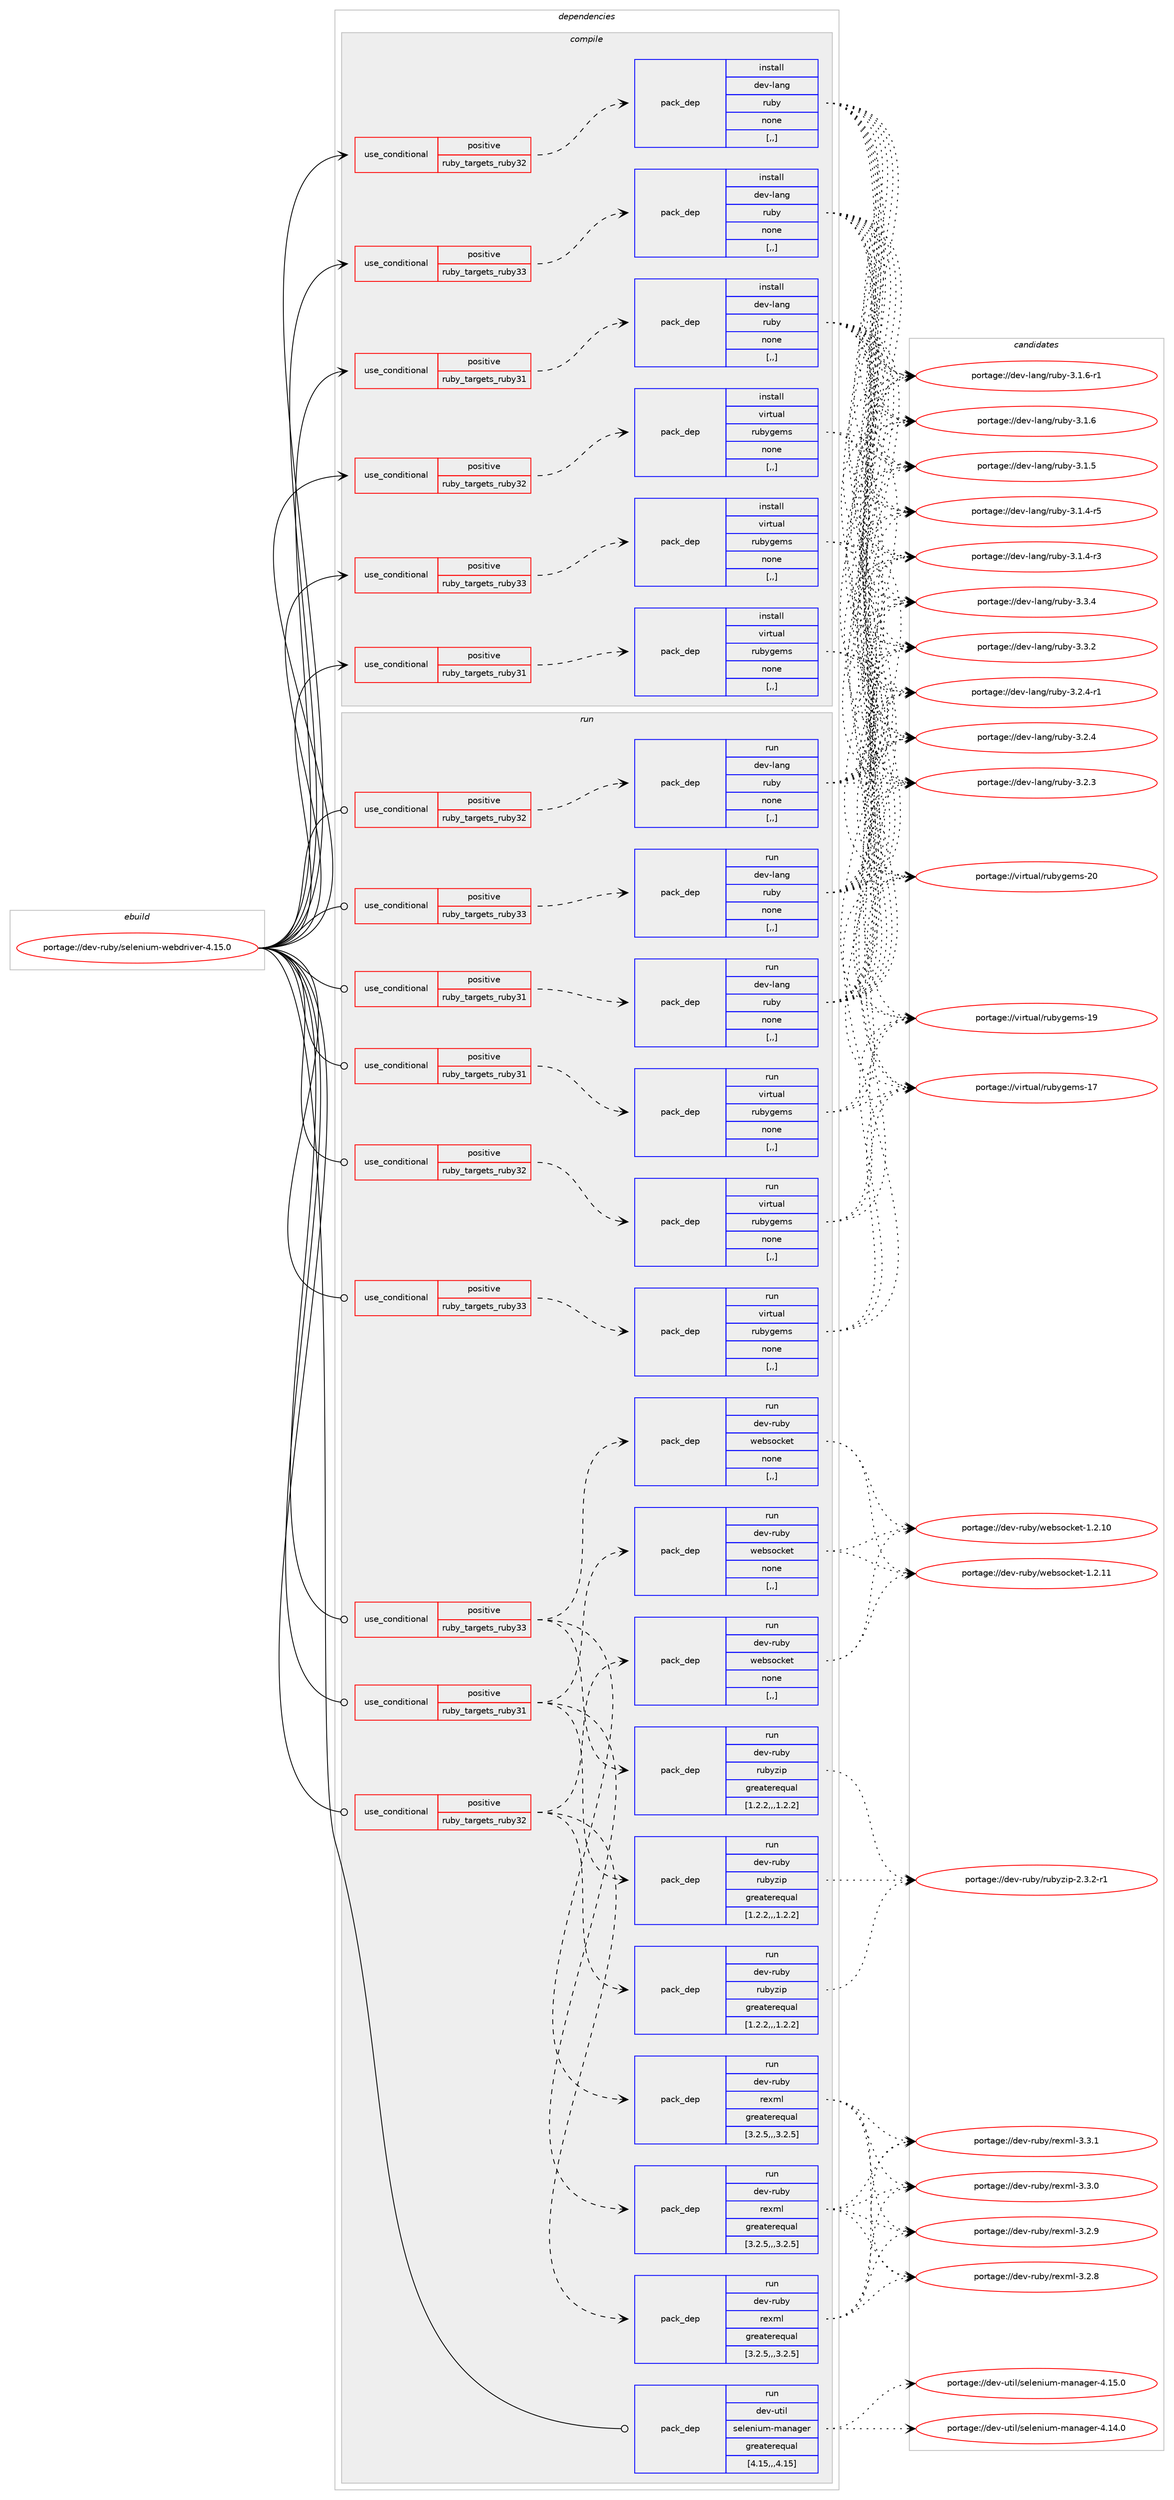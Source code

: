 digraph prolog {

# *************
# Graph options
# *************

newrank=true;
concentrate=true;
compound=true;
graph [rankdir=LR,fontname=Helvetica,fontsize=10,ranksep=1.5];#, ranksep=2.5, nodesep=0.2];
edge  [arrowhead=vee];
node  [fontname=Helvetica,fontsize=10];

# **********
# The ebuild
# **********

subgraph cluster_leftcol {
color=gray;
rank=same;
label=<<i>ebuild</i>>;
id [label="portage://dev-ruby/selenium-webdriver-4.15.0", color=red, width=4, href="../dev-ruby/selenium-webdriver-4.15.0.svg"];
}

# ****************
# The dependencies
# ****************

subgraph cluster_midcol {
color=gray;
label=<<i>dependencies</i>>;
subgraph cluster_compile {
fillcolor="#eeeeee";
style=filled;
label=<<i>compile</i>>;
subgraph cond55960 {
dependency201761 [label=<<TABLE BORDER="0" CELLBORDER="1" CELLSPACING="0" CELLPADDING="4"><TR><TD ROWSPAN="3" CELLPADDING="10">use_conditional</TD></TR><TR><TD>positive</TD></TR><TR><TD>ruby_targets_ruby31</TD></TR></TABLE>>, shape=none, color=red];
subgraph pack144410 {
dependency201762 [label=<<TABLE BORDER="0" CELLBORDER="1" CELLSPACING="0" CELLPADDING="4" WIDTH="220"><TR><TD ROWSPAN="6" CELLPADDING="30">pack_dep</TD></TR><TR><TD WIDTH="110">install</TD></TR><TR><TD>dev-lang</TD></TR><TR><TD>ruby</TD></TR><TR><TD>none</TD></TR><TR><TD>[,,]</TD></TR></TABLE>>, shape=none, color=blue];
}
dependency201761:e -> dependency201762:w [weight=20,style="dashed",arrowhead="vee"];
}
id:e -> dependency201761:w [weight=20,style="solid",arrowhead="vee"];
subgraph cond55961 {
dependency201763 [label=<<TABLE BORDER="0" CELLBORDER="1" CELLSPACING="0" CELLPADDING="4"><TR><TD ROWSPAN="3" CELLPADDING="10">use_conditional</TD></TR><TR><TD>positive</TD></TR><TR><TD>ruby_targets_ruby31</TD></TR></TABLE>>, shape=none, color=red];
subgraph pack144411 {
dependency201764 [label=<<TABLE BORDER="0" CELLBORDER="1" CELLSPACING="0" CELLPADDING="4" WIDTH="220"><TR><TD ROWSPAN="6" CELLPADDING="30">pack_dep</TD></TR><TR><TD WIDTH="110">install</TD></TR><TR><TD>virtual</TD></TR><TR><TD>rubygems</TD></TR><TR><TD>none</TD></TR><TR><TD>[,,]</TD></TR></TABLE>>, shape=none, color=blue];
}
dependency201763:e -> dependency201764:w [weight=20,style="dashed",arrowhead="vee"];
}
id:e -> dependency201763:w [weight=20,style="solid",arrowhead="vee"];
subgraph cond55962 {
dependency201765 [label=<<TABLE BORDER="0" CELLBORDER="1" CELLSPACING="0" CELLPADDING="4"><TR><TD ROWSPAN="3" CELLPADDING="10">use_conditional</TD></TR><TR><TD>positive</TD></TR><TR><TD>ruby_targets_ruby32</TD></TR></TABLE>>, shape=none, color=red];
subgraph pack144412 {
dependency201766 [label=<<TABLE BORDER="0" CELLBORDER="1" CELLSPACING="0" CELLPADDING="4" WIDTH="220"><TR><TD ROWSPAN="6" CELLPADDING="30">pack_dep</TD></TR><TR><TD WIDTH="110">install</TD></TR><TR><TD>dev-lang</TD></TR><TR><TD>ruby</TD></TR><TR><TD>none</TD></TR><TR><TD>[,,]</TD></TR></TABLE>>, shape=none, color=blue];
}
dependency201765:e -> dependency201766:w [weight=20,style="dashed",arrowhead="vee"];
}
id:e -> dependency201765:w [weight=20,style="solid",arrowhead="vee"];
subgraph cond55963 {
dependency201767 [label=<<TABLE BORDER="0" CELLBORDER="1" CELLSPACING="0" CELLPADDING="4"><TR><TD ROWSPAN="3" CELLPADDING="10">use_conditional</TD></TR><TR><TD>positive</TD></TR><TR><TD>ruby_targets_ruby32</TD></TR></TABLE>>, shape=none, color=red];
subgraph pack144413 {
dependency201768 [label=<<TABLE BORDER="0" CELLBORDER="1" CELLSPACING="0" CELLPADDING="4" WIDTH="220"><TR><TD ROWSPAN="6" CELLPADDING="30">pack_dep</TD></TR><TR><TD WIDTH="110">install</TD></TR><TR><TD>virtual</TD></TR><TR><TD>rubygems</TD></TR><TR><TD>none</TD></TR><TR><TD>[,,]</TD></TR></TABLE>>, shape=none, color=blue];
}
dependency201767:e -> dependency201768:w [weight=20,style="dashed",arrowhead="vee"];
}
id:e -> dependency201767:w [weight=20,style="solid",arrowhead="vee"];
subgraph cond55964 {
dependency201769 [label=<<TABLE BORDER="0" CELLBORDER="1" CELLSPACING="0" CELLPADDING="4"><TR><TD ROWSPAN="3" CELLPADDING="10">use_conditional</TD></TR><TR><TD>positive</TD></TR><TR><TD>ruby_targets_ruby33</TD></TR></TABLE>>, shape=none, color=red];
subgraph pack144414 {
dependency201770 [label=<<TABLE BORDER="0" CELLBORDER="1" CELLSPACING="0" CELLPADDING="4" WIDTH="220"><TR><TD ROWSPAN="6" CELLPADDING="30">pack_dep</TD></TR><TR><TD WIDTH="110">install</TD></TR><TR><TD>dev-lang</TD></TR><TR><TD>ruby</TD></TR><TR><TD>none</TD></TR><TR><TD>[,,]</TD></TR></TABLE>>, shape=none, color=blue];
}
dependency201769:e -> dependency201770:w [weight=20,style="dashed",arrowhead="vee"];
}
id:e -> dependency201769:w [weight=20,style="solid",arrowhead="vee"];
subgraph cond55965 {
dependency201771 [label=<<TABLE BORDER="0" CELLBORDER="1" CELLSPACING="0" CELLPADDING="4"><TR><TD ROWSPAN="3" CELLPADDING="10">use_conditional</TD></TR><TR><TD>positive</TD></TR><TR><TD>ruby_targets_ruby33</TD></TR></TABLE>>, shape=none, color=red];
subgraph pack144415 {
dependency201772 [label=<<TABLE BORDER="0" CELLBORDER="1" CELLSPACING="0" CELLPADDING="4" WIDTH="220"><TR><TD ROWSPAN="6" CELLPADDING="30">pack_dep</TD></TR><TR><TD WIDTH="110">install</TD></TR><TR><TD>virtual</TD></TR><TR><TD>rubygems</TD></TR><TR><TD>none</TD></TR><TR><TD>[,,]</TD></TR></TABLE>>, shape=none, color=blue];
}
dependency201771:e -> dependency201772:w [weight=20,style="dashed",arrowhead="vee"];
}
id:e -> dependency201771:w [weight=20,style="solid",arrowhead="vee"];
}
subgraph cluster_compileandrun {
fillcolor="#eeeeee";
style=filled;
label=<<i>compile and run</i>>;
}
subgraph cluster_run {
fillcolor="#eeeeee";
style=filled;
label=<<i>run</i>>;
subgraph cond55966 {
dependency201773 [label=<<TABLE BORDER="0" CELLBORDER="1" CELLSPACING="0" CELLPADDING="4"><TR><TD ROWSPAN="3" CELLPADDING="10">use_conditional</TD></TR><TR><TD>positive</TD></TR><TR><TD>ruby_targets_ruby31</TD></TR></TABLE>>, shape=none, color=red];
subgraph pack144416 {
dependency201774 [label=<<TABLE BORDER="0" CELLBORDER="1" CELLSPACING="0" CELLPADDING="4" WIDTH="220"><TR><TD ROWSPAN="6" CELLPADDING="30">pack_dep</TD></TR><TR><TD WIDTH="110">run</TD></TR><TR><TD>dev-lang</TD></TR><TR><TD>ruby</TD></TR><TR><TD>none</TD></TR><TR><TD>[,,]</TD></TR></TABLE>>, shape=none, color=blue];
}
dependency201773:e -> dependency201774:w [weight=20,style="dashed",arrowhead="vee"];
}
id:e -> dependency201773:w [weight=20,style="solid",arrowhead="odot"];
subgraph cond55967 {
dependency201775 [label=<<TABLE BORDER="0" CELLBORDER="1" CELLSPACING="0" CELLPADDING="4"><TR><TD ROWSPAN="3" CELLPADDING="10">use_conditional</TD></TR><TR><TD>positive</TD></TR><TR><TD>ruby_targets_ruby31</TD></TR></TABLE>>, shape=none, color=red];
subgraph pack144417 {
dependency201776 [label=<<TABLE BORDER="0" CELLBORDER="1" CELLSPACING="0" CELLPADDING="4" WIDTH="220"><TR><TD ROWSPAN="6" CELLPADDING="30">pack_dep</TD></TR><TR><TD WIDTH="110">run</TD></TR><TR><TD>dev-ruby</TD></TR><TR><TD>rexml</TD></TR><TR><TD>greaterequal</TD></TR><TR><TD>[3.2.5,,,3.2.5]</TD></TR></TABLE>>, shape=none, color=blue];
}
dependency201775:e -> dependency201776:w [weight=20,style="dashed",arrowhead="vee"];
subgraph pack144418 {
dependency201777 [label=<<TABLE BORDER="0" CELLBORDER="1" CELLSPACING="0" CELLPADDING="4" WIDTH="220"><TR><TD ROWSPAN="6" CELLPADDING="30">pack_dep</TD></TR><TR><TD WIDTH="110">run</TD></TR><TR><TD>dev-ruby</TD></TR><TR><TD>rubyzip</TD></TR><TR><TD>greaterequal</TD></TR><TR><TD>[1.2.2,,,1.2.2]</TD></TR></TABLE>>, shape=none, color=blue];
}
dependency201775:e -> dependency201777:w [weight=20,style="dashed",arrowhead="vee"];
subgraph pack144419 {
dependency201778 [label=<<TABLE BORDER="0" CELLBORDER="1" CELLSPACING="0" CELLPADDING="4" WIDTH="220"><TR><TD ROWSPAN="6" CELLPADDING="30">pack_dep</TD></TR><TR><TD WIDTH="110">run</TD></TR><TR><TD>dev-ruby</TD></TR><TR><TD>websocket</TD></TR><TR><TD>none</TD></TR><TR><TD>[,,]</TD></TR></TABLE>>, shape=none, color=blue];
}
dependency201775:e -> dependency201778:w [weight=20,style="dashed",arrowhead="vee"];
}
id:e -> dependency201775:w [weight=20,style="solid",arrowhead="odot"];
subgraph cond55968 {
dependency201779 [label=<<TABLE BORDER="0" CELLBORDER="1" CELLSPACING="0" CELLPADDING="4"><TR><TD ROWSPAN="3" CELLPADDING="10">use_conditional</TD></TR><TR><TD>positive</TD></TR><TR><TD>ruby_targets_ruby31</TD></TR></TABLE>>, shape=none, color=red];
subgraph pack144420 {
dependency201780 [label=<<TABLE BORDER="0" CELLBORDER="1" CELLSPACING="0" CELLPADDING="4" WIDTH="220"><TR><TD ROWSPAN="6" CELLPADDING="30">pack_dep</TD></TR><TR><TD WIDTH="110">run</TD></TR><TR><TD>virtual</TD></TR><TR><TD>rubygems</TD></TR><TR><TD>none</TD></TR><TR><TD>[,,]</TD></TR></TABLE>>, shape=none, color=blue];
}
dependency201779:e -> dependency201780:w [weight=20,style="dashed",arrowhead="vee"];
}
id:e -> dependency201779:w [weight=20,style="solid",arrowhead="odot"];
subgraph cond55969 {
dependency201781 [label=<<TABLE BORDER="0" CELLBORDER="1" CELLSPACING="0" CELLPADDING="4"><TR><TD ROWSPAN="3" CELLPADDING="10">use_conditional</TD></TR><TR><TD>positive</TD></TR><TR><TD>ruby_targets_ruby32</TD></TR></TABLE>>, shape=none, color=red];
subgraph pack144421 {
dependency201782 [label=<<TABLE BORDER="0" CELLBORDER="1" CELLSPACING="0" CELLPADDING="4" WIDTH="220"><TR><TD ROWSPAN="6" CELLPADDING="30">pack_dep</TD></TR><TR><TD WIDTH="110">run</TD></TR><TR><TD>dev-lang</TD></TR><TR><TD>ruby</TD></TR><TR><TD>none</TD></TR><TR><TD>[,,]</TD></TR></TABLE>>, shape=none, color=blue];
}
dependency201781:e -> dependency201782:w [weight=20,style="dashed",arrowhead="vee"];
}
id:e -> dependency201781:w [weight=20,style="solid",arrowhead="odot"];
subgraph cond55970 {
dependency201783 [label=<<TABLE BORDER="0" CELLBORDER="1" CELLSPACING="0" CELLPADDING="4"><TR><TD ROWSPAN="3" CELLPADDING="10">use_conditional</TD></TR><TR><TD>positive</TD></TR><TR><TD>ruby_targets_ruby32</TD></TR></TABLE>>, shape=none, color=red];
subgraph pack144422 {
dependency201784 [label=<<TABLE BORDER="0" CELLBORDER="1" CELLSPACING="0" CELLPADDING="4" WIDTH="220"><TR><TD ROWSPAN="6" CELLPADDING="30">pack_dep</TD></TR><TR><TD WIDTH="110">run</TD></TR><TR><TD>dev-ruby</TD></TR><TR><TD>rexml</TD></TR><TR><TD>greaterequal</TD></TR><TR><TD>[3.2.5,,,3.2.5]</TD></TR></TABLE>>, shape=none, color=blue];
}
dependency201783:e -> dependency201784:w [weight=20,style="dashed",arrowhead="vee"];
subgraph pack144423 {
dependency201785 [label=<<TABLE BORDER="0" CELLBORDER="1" CELLSPACING="0" CELLPADDING="4" WIDTH="220"><TR><TD ROWSPAN="6" CELLPADDING="30">pack_dep</TD></TR><TR><TD WIDTH="110">run</TD></TR><TR><TD>dev-ruby</TD></TR><TR><TD>rubyzip</TD></TR><TR><TD>greaterequal</TD></TR><TR><TD>[1.2.2,,,1.2.2]</TD></TR></TABLE>>, shape=none, color=blue];
}
dependency201783:e -> dependency201785:w [weight=20,style="dashed",arrowhead="vee"];
subgraph pack144424 {
dependency201786 [label=<<TABLE BORDER="0" CELLBORDER="1" CELLSPACING="0" CELLPADDING="4" WIDTH="220"><TR><TD ROWSPAN="6" CELLPADDING="30">pack_dep</TD></TR><TR><TD WIDTH="110">run</TD></TR><TR><TD>dev-ruby</TD></TR><TR><TD>websocket</TD></TR><TR><TD>none</TD></TR><TR><TD>[,,]</TD></TR></TABLE>>, shape=none, color=blue];
}
dependency201783:e -> dependency201786:w [weight=20,style="dashed",arrowhead="vee"];
}
id:e -> dependency201783:w [weight=20,style="solid",arrowhead="odot"];
subgraph cond55971 {
dependency201787 [label=<<TABLE BORDER="0" CELLBORDER="1" CELLSPACING="0" CELLPADDING="4"><TR><TD ROWSPAN="3" CELLPADDING="10">use_conditional</TD></TR><TR><TD>positive</TD></TR><TR><TD>ruby_targets_ruby32</TD></TR></TABLE>>, shape=none, color=red];
subgraph pack144425 {
dependency201788 [label=<<TABLE BORDER="0" CELLBORDER="1" CELLSPACING="0" CELLPADDING="4" WIDTH="220"><TR><TD ROWSPAN="6" CELLPADDING="30">pack_dep</TD></TR><TR><TD WIDTH="110">run</TD></TR><TR><TD>virtual</TD></TR><TR><TD>rubygems</TD></TR><TR><TD>none</TD></TR><TR><TD>[,,]</TD></TR></TABLE>>, shape=none, color=blue];
}
dependency201787:e -> dependency201788:w [weight=20,style="dashed",arrowhead="vee"];
}
id:e -> dependency201787:w [weight=20,style="solid",arrowhead="odot"];
subgraph cond55972 {
dependency201789 [label=<<TABLE BORDER="0" CELLBORDER="1" CELLSPACING="0" CELLPADDING="4"><TR><TD ROWSPAN="3" CELLPADDING="10">use_conditional</TD></TR><TR><TD>positive</TD></TR><TR><TD>ruby_targets_ruby33</TD></TR></TABLE>>, shape=none, color=red];
subgraph pack144426 {
dependency201790 [label=<<TABLE BORDER="0" CELLBORDER="1" CELLSPACING="0" CELLPADDING="4" WIDTH="220"><TR><TD ROWSPAN="6" CELLPADDING="30">pack_dep</TD></TR><TR><TD WIDTH="110">run</TD></TR><TR><TD>dev-lang</TD></TR><TR><TD>ruby</TD></TR><TR><TD>none</TD></TR><TR><TD>[,,]</TD></TR></TABLE>>, shape=none, color=blue];
}
dependency201789:e -> dependency201790:w [weight=20,style="dashed",arrowhead="vee"];
}
id:e -> dependency201789:w [weight=20,style="solid",arrowhead="odot"];
subgraph cond55973 {
dependency201791 [label=<<TABLE BORDER="0" CELLBORDER="1" CELLSPACING="0" CELLPADDING="4"><TR><TD ROWSPAN="3" CELLPADDING="10">use_conditional</TD></TR><TR><TD>positive</TD></TR><TR><TD>ruby_targets_ruby33</TD></TR></TABLE>>, shape=none, color=red];
subgraph pack144427 {
dependency201792 [label=<<TABLE BORDER="0" CELLBORDER="1" CELLSPACING="0" CELLPADDING="4" WIDTH="220"><TR><TD ROWSPAN="6" CELLPADDING="30">pack_dep</TD></TR><TR><TD WIDTH="110">run</TD></TR><TR><TD>dev-ruby</TD></TR><TR><TD>rexml</TD></TR><TR><TD>greaterequal</TD></TR><TR><TD>[3.2.5,,,3.2.5]</TD></TR></TABLE>>, shape=none, color=blue];
}
dependency201791:e -> dependency201792:w [weight=20,style="dashed",arrowhead="vee"];
subgraph pack144428 {
dependency201793 [label=<<TABLE BORDER="0" CELLBORDER="1" CELLSPACING="0" CELLPADDING="4" WIDTH="220"><TR><TD ROWSPAN="6" CELLPADDING="30">pack_dep</TD></TR><TR><TD WIDTH="110">run</TD></TR><TR><TD>dev-ruby</TD></TR><TR><TD>rubyzip</TD></TR><TR><TD>greaterequal</TD></TR><TR><TD>[1.2.2,,,1.2.2]</TD></TR></TABLE>>, shape=none, color=blue];
}
dependency201791:e -> dependency201793:w [weight=20,style="dashed",arrowhead="vee"];
subgraph pack144429 {
dependency201794 [label=<<TABLE BORDER="0" CELLBORDER="1" CELLSPACING="0" CELLPADDING="4" WIDTH="220"><TR><TD ROWSPAN="6" CELLPADDING="30">pack_dep</TD></TR><TR><TD WIDTH="110">run</TD></TR><TR><TD>dev-ruby</TD></TR><TR><TD>websocket</TD></TR><TR><TD>none</TD></TR><TR><TD>[,,]</TD></TR></TABLE>>, shape=none, color=blue];
}
dependency201791:e -> dependency201794:w [weight=20,style="dashed",arrowhead="vee"];
}
id:e -> dependency201791:w [weight=20,style="solid",arrowhead="odot"];
subgraph cond55974 {
dependency201795 [label=<<TABLE BORDER="0" CELLBORDER="1" CELLSPACING="0" CELLPADDING="4"><TR><TD ROWSPAN="3" CELLPADDING="10">use_conditional</TD></TR><TR><TD>positive</TD></TR><TR><TD>ruby_targets_ruby33</TD></TR></TABLE>>, shape=none, color=red];
subgraph pack144430 {
dependency201796 [label=<<TABLE BORDER="0" CELLBORDER="1" CELLSPACING="0" CELLPADDING="4" WIDTH="220"><TR><TD ROWSPAN="6" CELLPADDING="30">pack_dep</TD></TR><TR><TD WIDTH="110">run</TD></TR><TR><TD>virtual</TD></TR><TR><TD>rubygems</TD></TR><TR><TD>none</TD></TR><TR><TD>[,,]</TD></TR></TABLE>>, shape=none, color=blue];
}
dependency201795:e -> dependency201796:w [weight=20,style="dashed",arrowhead="vee"];
}
id:e -> dependency201795:w [weight=20,style="solid",arrowhead="odot"];
subgraph pack144431 {
dependency201797 [label=<<TABLE BORDER="0" CELLBORDER="1" CELLSPACING="0" CELLPADDING="4" WIDTH="220"><TR><TD ROWSPAN="6" CELLPADDING="30">pack_dep</TD></TR><TR><TD WIDTH="110">run</TD></TR><TR><TD>dev-util</TD></TR><TR><TD>selenium-manager</TD></TR><TR><TD>greaterequal</TD></TR><TR><TD>[4.15,,,4.15]</TD></TR></TABLE>>, shape=none, color=blue];
}
id:e -> dependency201797:w [weight=20,style="solid",arrowhead="odot"];
}
}

# **************
# The candidates
# **************

subgraph cluster_choices {
rank=same;
color=gray;
label=<<i>candidates</i>>;

subgraph choice144410 {
color=black;
nodesep=1;
choice10010111845108971101034711411798121455146514652 [label="portage://dev-lang/ruby-3.3.4", color=red, width=4,href="../dev-lang/ruby-3.3.4.svg"];
choice10010111845108971101034711411798121455146514650 [label="portage://dev-lang/ruby-3.3.2", color=red, width=4,href="../dev-lang/ruby-3.3.2.svg"];
choice100101118451089711010347114117981214551465046524511449 [label="portage://dev-lang/ruby-3.2.4-r1", color=red, width=4,href="../dev-lang/ruby-3.2.4-r1.svg"];
choice10010111845108971101034711411798121455146504652 [label="portage://dev-lang/ruby-3.2.4", color=red, width=4,href="../dev-lang/ruby-3.2.4.svg"];
choice10010111845108971101034711411798121455146504651 [label="portage://dev-lang/ruby-3.2.3", color=red, width=4,href="../dev-lang/ruby-3.2.3.svg"];
choice100101118451089711010347114117981214551464946544511449 [label="portage://dev-lang/ruby-3.1.6-r1", color=red, width=4,href="../dev-lang/ruby-3.1.6-r1.svg"];
choice10010111845108971101034711411798121455146494654 [label="portage://dev-lang/ruby-3.1.6", color=red, width=4,href="../dev-lang/ruby-3.1.6.svg"];
choice10010111845108971101034711411798121455146494653 [label="portage://dev-lang/ruby-3.1.5", color=red, width=4,href="../dev-lang/ruby-3.1.5.svg"];
choice100101118451089711010347114117981214551464946524511453 [label="portage://dev-lang/ruby-3.1.4-r5", color=red, width=4,href="../dev-lang/ruby-3.1.4-r5.svg"];
choice100101118451089711010347114117981214551464946524511451 [label="portage://dev-lang/ruby-3.1.4-r3", color=red, width=4,href="../dev-lang/ruby-3.1.4-r3.svg"];
dependency201762:e -> choice10010111845108971101034711411798121455146514652:w [style=dotted,weight="100"];
dependency201762:e -> choice10010111845108971101034711411798121455146514650:w [style=dotted,weight="100"];
dependency201762:e -> choice100101118451089711010347114117981214551465046524511449:w [style=dotted,weight="100"];
dependency201762:e -> choice10010111845108971101034711411798121455146504652:w [style=dotted,weight="100"];
dependency201762:e -> choice10010111845108971101034711411798121455146504651:w [style=dotted,weight="100"];
dependency201762:e -> choice100101118451089711010347114117981214551464946544511449:w [style=dotted,weight="100"];
dependency201762:e -> choice10010111845108971101034711411798121455146494654:w [style=dotted,weight="100"];
dependency201762:e -> choice10010111845108971101034711411798121455146494653:w [style=dotted,weight="100"];
dependency201762:e -> choice100101118451089711010347114117981214551464946524511453:w [style=dotted,weight="100"];
dependency201762:e -> choice100101118451089711010347114117981214551464946524511451:w [style=dotted,weight="100"];
}
subgraph choice144411 {
color=black;
nodesep=1;
choice118105114116117971084711411798121103101109115455048 [label="portage://virtual/rubygems-20", color=red, width=4,href="../virtual/rubygems-20.svg"];
choice118105114116117971084711411798121103101109115454957 [label="portage://virtual/rubygems-19", color=red, width=4,href="../virtual/rubygems-19.svg"];
choice118105114116117971084711411798121103101109115454955 [label="portage://virtual/rubygems-17", color=red, width=4,href="../virtual/rubygems-17.svg"];
dependency201764:e -> choice118105114116117971084711411798121103101109115455048:w [style=dotted,weight="100"];
dependency201764:e -> choice118105114116117971084711411798121103101109115454957:w [style=dotted,weight="100"];
dependency201764:e -> choice118105114116117971084711411798121103101109115454955:w [style=dotted,weight="100"];
}
subgraph choice144412 {
color=black;
nodesep=1;
choice10010111845108971101034711411798121455146514652 [label="portage://dev-lang/ruby-3.3.4", color=red, width=4,href="../dev-lang/ruby-3.3.4.svg"];
choice10010111845108971101034711411798121455146514650 [label="portage://dev-lang/ruby-3.3.2", color=red, width=4,href="../dev-lang/ruby-3.3.2.svg"];
choice100101118451089711010347114117981214551465046524511449 [label="portage://dev-lang/ruby-3.2.4-r1", color=red, width=4,href="../dev-lang/ruby-3.2.4-r1.svg"];
choice10010111845108971101034711411798121455146504652 [label="portage://dev-lang/ruby-3.2.4", color=red, width=4,href="../dev-lang/ruby-3.2.4.svg"];
choice10010111845108971101034711411798121455146504651 [label="portage://dev-lang/ruby-3.2.3", color=red, width=4,href="../dev-lang/ruby-3.2.3.svg"];
choice100101118451089711010347114117981214551464946544511449 [label="portage://dev-lang/ruby-3.1.6-r1", color=red, width=4,href="../dev-lang/ruby-3.1.6-r1.svg"];
choice10010111845108971101034711411798121455146494654 [label="portage://dev-lang/ruby-3.1.6", color=red, width=4,href="../dev-lang/ruby-3.1.6.svg"];
choice10010111845108971101034711411798121455146494653 [label="portage://dev-lang/ruby-3.1.5", color=red, width=4,href="../dev-lang/ruby-3.1.5.svg"];
choice100101118451089711010347114117981214551464946524511453 [label="portage://dev-lang/ruby-3.1.4-r5", color=red, width=4,href="../dev-lang/ruby-3.1.4-r5.svg"];
choice100101118451089711010347114117981214551464946524511451 [label="portage://dev-lang/ruby-3.1.4-r3", color=red, width=4,href="../dev-lang/ruby-3.1.4-r3.svg"];
dependency201766:e -> choice10010111845108971101034711411798121455146514652:w [style=dotted,weight="100"];
dependency201766:e -> choice10010111845108971101034711411798121455146514650:w [style=dotted,weight="100"];
dependency201766:e -> choice100101118451089711010347114117981214551465046524511449:w [style=dotted,weight="100"];
dependency201766:e -> choice10010111845108971101034711411798121455146504652:w [style=dotted,weight="100"];
dependency201766:e -> choice10010111845108971101034711411798121455146504651:w [style=dotted,weight="100"];
dependency201766:e -> choice100101118451089711010347114117981214551464946544511449:w [style=dotted,weight="100"];
dependency201766:e -> choice10010111845108971101034711411798121455146494654:w [style=dotted,weight="100"];
dependency201766:e -> choice10010111845108971101034711411798121455146494653:w [style=dotted,weight="100"];
dependency201766:e -> choice100101118451089711010347114117981214551464946524511453:w [style=dotted,weight="100"];
dependency201766:e -> choice100101118451089711010347114117981214551464946524511451:w [style=dotted,weight="100"];
}
subgraph choice144413 {
color=black;
nodesep=1;
choice118105114116117971084711411798121103101109115455048 [label="portage://virtual/rubygems-20", color=red, width=4,href="../virtual/rubygems-20.svg"];
choice118105114116117971084711411798121103101109115454957 [label="portage://virtual/rubygems-19", color=red, width=4,href="../virtual/rubygems-19.svg"];
choice118105114116117971084711411798121103101109115454955 [label="portage://virtual/rubygems-17", color=red, width=4,href="../virtual/rubygems-17.svg"];
dependency201768:e -> choice118105114116117971084711411798121103101109115455048:w [style=dotted,weight="100"];
dependency201768:e -> choice118105114116117971084711411798121103101109115454957:w [style=dotted,weight="100"];
dependency201768:e -> choice118105114116117971084711411798121103101109115454955:w [style=dotted,weight="100"];
}
subgraph choice144414 {
color=black;
nodesep=1;
choice10010111845108971101034711411798121455146514652 [label="portage://dev-lang/ruby-3.3.4", color=red, width=4,href="../dev-lang/ruby-3.3.4.svg"];
choice10010111845108971101034711411798121455146514650 [label="portage://dev-lang/ruby-3.3.2", color=red, width=4,href="../dev-lang/ruby-3.3.2.svg"];
choice100101118451089711010347114117981214551465046524511449 [label="portage://dev-lang/ruby-3.2.4-r1", color=red, width=4,href="../dev-lang/ruby-3.2.4-r1.svg"];
choice10010111845108971101034711411798121455146504652 [label="portage://dev-lang/ruby-3.2.4", color=red, width=4,href="../dev-lang/ruby-3.2.4.svg"];
choice10010111845108971101034711411798121455146504651 [label="portage://dev-lang/ruby-3.2.3", color=red, width=4,href="../dev-lang/ruby-3.2.3.svg"];
choice100101118451089711010347114117981214551464946544511449 [label="portage://dev-lang/ruby-3.1.6-r1", color=red, width=4,href="../dev-lang/ruby-3.1.6-r1.svg"];
choice10010111845108971101034711411798121455146494654 [label="portage://dev-lang/ruby-3.1.6", color=red, width=4,href="../dev-lang/ruby-3.1.6.svg"];
choice10010111845108971101034711411798121455146494653 [label="portage://dev-lang/ruby-3.1.5", color=red, width=4,href="../dev-lang/ruby-3.1.5.svg"];
choice100101118451089711010347114117981214551464946524511453 [label="portage://dev-lang/ruby-3.1.4-r5", color=red, width=4,href="../dev-lang/ruby-3.1.4-r5.svg"];
choice100101118451089711010347114117981214551464946524511451 [label="portage://dev-lang/ruby-3.1.4-r3", color=red, width=4,href="../dev-lang/ruby-3.1.4-r3.svg"];
dependency201770:e -> choice10010111845108971101034711411798121455146514652:w [style=dotted,weight="100"];
dependency201770:e -> choice10010111845108971101034711411798121455146514650:w [style=dotted,weight="100"];
dependency201770:e -> choice100101118451089711010347114117981214551465046524511449:w [style=dotted,weight="100"];
dependency201770:e -> choice10010111845108971101034711411798121455146504652:w [style=dotted,weight="100"];
dependency201770:e -> choice10010111845108971101034711411798121455146504651:w [style=dotted,weight="100"];
dependency201770:e -> choice100101118451089711010347114117981214551464946544511449:w [style=dotted,weight="100"];
dependency201770:e -> choice10010111845108971101034711411798121455146494654:w [style=dotted,weight="100"];
dependency201770:e -> choice10010111845108971101034711411798121455146494653:w [style=dotted,weight="100"];
dependency201770:e -> choice100101118451089711010347114117981214551464946524511453:w [style=dotted,weight="100"];
dependency201770:e -> choice100101118451089711010347114117981214551464946524511451:w [style=dotted,weight="100"];
}
subgraph choice144415 {
color=black;
nodesep=1;
choice118105114116117971084711411798121103101109115455048 [label="portage://virtual/rubygems-20", color=red, width=4,href="../virtual/rubygems-20.svg"];
choice118105114116117971084711411798121103101109115454957 [label="portage://virtual/rubygems-19", color=red, width=4,href="../virtual/rubygems-19.svg"];
choice118105114116117971084711411798121103101109115454955 [label="portage://virtual/rubygems-17", color=red, width=4,href="../virtual/rubygems-17.svg"];
dependency201772:e -> choice118105114116117971084711411798121103101109115455048:w [style=dotted,weight="100"];
dependency201772:e -> choice118105114116117971084711411798121103101109115454957:w [style=dotted,weight="100"];
dependency201772:e -> choice118105114116117971084711411798121103101109115454955:w [style=dotted,weight="100"];
}
subgraph choice144416 {
color=black;
nodesep=1;
choice10010111845108971101034711411798121455146514652 [label="portage://dev-lang/ruby-3.3.4", color=red, width=4,href="../dev-lang/ruby-3.3.4.svg"];
choice10010111845108971101034711411798121455146514650 [label="portage://dev-lang/ruby-3.3.2", color=red, width=4,href="../dev-lang/ruby-3.3.2.svg"];
choice100101118451089711010347114117981214551465046524511449 [label="portage://dev-lang/ruby-3.2.4-r1", color=red, width=4,href="../dev-lang/ruby-3.2.4-r1.svg"];
choice10010111845108971101034711411798121455146504652 [label="portage://dev-lang/ruby-3.2.4", color=red, width=4,href="../dev-lang/ruby-3.2.4.svg"];
choice10010111845108971101034711411798121455146504651 [label="portage://dev-lang/ruby-3.2.3", color=red, width=4,href="../dev-lang/ruby-3.2.3.svg"];
choice100101118451089711010347114117981214551464946544511449 [label="portage://dev-lang/ruby-3.1.6-r1", color=red, width=4,href="../dev-lang/ruby-3.1.6-r1.svg"];
choice10010111845108971101034711411798121455146494654 [label="portage://dev-lang/ruby-3.1.6", color=red, width=4,href="../dev-lang/ruby-3.1.6.svg"];
choice10010111845108971101034711411798121455146494653 [label="portage://dev-lang/ruby-3.1.5", color=red, width=4,href="../dev-lang/ruby-3.1.5.svg"];
choice100101118451089711010347114117981214551464946524511453 [label="portage://dev-lang/ruby-3.1.4-r5", color=red, width=4,href="../dev-lang/ruby-3.1.4-r5.svg"];
choice100101118451089711010347114117981214551464946524511451 [label="portage://dev-lang/ruby-3.1.4-r3", color=red, width=4,href="../dev-lang/ruby-3.1.4-r3.svg"];
dependency201774:e -> choice10010111845108971101034711411798121455146514652:w [style=dotted,weight="100"];
dependency201774:e -> choice10010111845108971101034711411798121455146514650:w [style=dotted,weight="100"];
dependency201774:e -> choice100101118451089711010347114117981214551465046524511449:w [style=dotted,weight="100"];
dependency201774:e -> choice10010111845108971101034711411798121455146504652:w [style=dotted,weight="100"];
dependency201774:e -> choice10010111845108971101034711411798121455146504651:w [style=dotted,weight="100"];
dependency201774:e -> choice100101118451089711010347114117981214551464946544511449:w [style=dotted,weight="100"];
dependency201774:e -> choice10010111845108971101034711411798121455146494654:w [style=dotted,weight="100"];
dependency201774:e -> choice10010111845108971101034711411798121455146494653:w [style=dotted,weight="100"];
dependency201774:e -> choice100101118451089711010347114117981214551464946524511453:w [style=dotted,weight="100"];
dependency201774:e -> choice100101118451089711010347114117981214551464946524511451:w [style=dotted,weight="100"];
}
subgraph choice144417 {
color=black;
nodesep=1;
choice100101118451141179812147114101120109108455146514649 [label="portage://dev-ruby/rexml-3.3.1", color=red, width=4,href="../dev-ruby/rexml-3.3.1.svg"];
choice100101118451141179812147114101120109108455146514648 [label="portage://dev-ruby/rexml-3.3.0", color=red, width=4,href="../dev-ruby/rexml-3.3.0.svg"];
choice100101118451141179812147114101120109108455146504657 [label="portage://dev-ruby/rexml-3.2.9", color=red, width=4,href="../dev-ruby/rexml-3.2.9.svg"];
choice100101118451141179812147114101120109108455146504656 [label="portage://dev-ruby/rexml-3.2.8", color=red, width=4,href="../dev-ruby/rexml-3.2.8.svg"];
dependency201776:e -> choice100101118451141179812147114101120109108455146514649:w [style=dotted,weight="100"];
dependency201776:e -> choice100101118451141179812147114101120109108455146514648:w [style=dotted,weight="100"];
dependency201776:e -> choice100101118451141179812147114101120109108455146504657:w [style=dotted,weight="100"];
dependency201776:e -> choice100101118451141179812147114101120109108455146504656:w [style=dotted,weight="100"];
}
subgraph choice144418 {
color=black;
nodesep=1;
choice100101118451141179812147114117981211221051124550465146504511449 [label="portage://dev-ruby/rubyzip-2.3.2-r1", color=red, width=4,href="../dev-ruby/rubyzip-2.3.2-r1.svg"];
dependency201777:e -> choice100101118451141179812147114117981211221051124550465146504511449:w [style=dotted,weight="100"];
}
subgraph choice144419 {
color=black;
nodesep=1;
choice100101118451141179812147119101981151119910710111645494650464949 [label="portage://dev-ruby/websocket-1.2.11", color=red, width=4,href="../dev-ruby/websocket-1.2.11.svg"];
choice100101118451141179812147119101981151119910710111645494650464948 [label="portage://dev-ruby/websocket-1.2.10", color=red, width=4,href="../dev-ruby/websocket-1.2.10.svg"];
dependency201778:e -> choice100101118451141179812147119101981151119910710111645494650464949:w [style=dotted,weight="100"];
dependency201778:e -> choice100101118451141179812147119101981151119910710111645494650464948:w [style=dotted,weight="100"];
}
subgraph choice144420 {
color=black;
nodesep=1;
choice118105114116117971084711411798121103101109115455048 [label="portage://virtual/rubygems-20", color=red, width=4,href="../virtual/rubygems-20.svg"];
choice118105114116117971084711411798121103101109115454957 [label="portage://virtual/rubygems-19", color=red, width=4,href="../virtual/rubygems-19.svg"];
choice118105114116117971084711411798121103101109115454955 [label="portage://virtual/rubygems-17", color=red, width=4,href="../virtual/rubygems-17.svg"];
dependency201780:e -> choice118105114116117971084711411798121103101109115455048:w [style=dotted,weight="100"];
dependency201780:e -> choice118105114116117971084711411798121103101109115454957:w [style=dotted,weight="100"];
dependency201780:e -> choice118105114116117971084711411798121103101109115454955:w [style=dotted,weight="100"];
}
subgraph choice144421 {
color=black;
nodesep=1;
choice10010111845108971101034711411798121455146514652 [label="portage://dev-lang/ruby-3.3.4", color=red, width=4,href="../dev-lang/ruby-3.3.4.svg"];
choice10010111845108971101034711411798121455146514650 [label="portage://dev-lang/ruby-3.3.2", color=red, width=4,href="../dev-lang/ruby-3.3.2.svg"];
choice100101118451089711010347114117981214551465046524511449 [label="portage://dev-lang/ruby-3.2.4-r1", color=red, width=4,href="../dev-lang/ruby-3.2.4-r1.svg"];
choice10010111845108971101034711411798121455146504652 [label="portage://dev-lang/ruby-3.2.4", color=red, width=4,href="../dev-lang/ruby-3.2.4.svg"];
choice10010111845108971101034711411798121455146504651 [label="portage://dev-lang/ruby-3.2.3", color=red, width=4,href="../dev-lang/ruby-3.2.3.svg"];
choice100101118451089711010347114117981214551464946544511449 [label="portage://dev-lang/ruby-3.1.6-r1", color=red, width=4,href="../dev-lang/ruby-3.1.6-r1.svg"];
choice10010111845108971101034711411798121455146494654 [label="portage://dev-lang/ruby-3.1.6", color=red, width=4,href="../dev-lang/ruby-3.1.6.svg"];
choice10010111845108971101034711411798121455146494653 [label="portage://dev-lang/ruby-3.1.5", color=red, width=4,href="../dev-lang/ruby-3.1.5.svg"];
choice100101118451089711010347114117981214551464946524511453 [label="portage://dev-lang/ruby-3.1.4-r5", color=red, width=4,href="../dev-lang/ruby-3.1.4-r5.svg"];
choice100101118451089711010347114117981214551464946524511451 [label="portage://dev-lang/ruby-3.1.4-r3", color=red, width=4,href="../dev-lang/ruby-3.1.4-r3.svg"];
dependency201782:e -> choice10010111845108971101034711411798121455146514652:w [style=dotted,weight="100"];
dependency201782:e -> choice10010111845108971101034711411798121455146514650:w [style=dotted,weight="100"];
dependency201782:e -> choice100101118451089711010347114117981214551465046524511449:w [style=dotted,weight="100"];
dependency201782:e -> choice10010111845108971101034711411798121455146504652:w [style=dotted,weight="100"];
dependency201782:e -> choice10010111845108971101034711411798121455146504651:w [style=dotted,weight="100"];
dependency201782:e -> choice100101118451089711010347114117981214551464946544511449:w [style=dotted,weight="100"];
dependency201782:e -> choice10010111845108971101034711411798121455146494654:w [style=dotted,weight="100"];
dependency201782:e -> choice10010111845108971101034711411798121455146494653:w [style=dotted,weight="100"];
dependency201782:e -> choice100101118451089711010347114117981214551464946524511453:w [style=dotted,weight="100"];
dependency201782:e -> choice100101118451089711010347114117981214551464946524511451:w [style=dotted,weight="100"];
}
subgraph choice144422 {
color=black;
nodesep=1;
choice100101118451141179812147114101120109108455146514649 [label="portage://dev-ruby/rexml-3.3.1", color=red, width=4,href="../dev-ruby/rexml-3.3.1.svg"];
choice100101118451141179812147114101120109108455146514648 [label="portage://dev-ruby/rexml-3.3.0", color=red, width=4,href="../dev-ruby/rexml-3.3.0.svg"];
choice100101118451141179812147114101120109108455146504657 [label="portage://dev-ruby/rexml-3.2.9", color=red, width=4,href="../dev-ruby/rexml-3.2.9.svg"];
choice100101118451141179812147114101120109108455146504656 [label="portage://dev-ruby/rexml-3.2.8", color=red, width=4,href="../dev-ruby/rexml-3.2.8.svg"];
dependency201784:e -> choice100101118451141179812147114101120109108455146514649:w [style=dotted,weight="100"];
dependency201784:e -> choice100101118451141179812147114101120109108455146514648:w [style=dotted,weight="100"];
dependency201784:e -> choice100101118451141179812147114101120109108455146504657:w [style=dotted,weight="100"];
dependency201784:e -> choice100101118451141179812147114101120109108455146504656:w [style=dotted,weight="100"];
}
subgraph choice144423 {
color=black;
nodesep=1;
choice100101118451141179812147114117981211221051124550465146504511449 [label="portage://dev-ruby/rubyzip-2.3.2-r1", color=red, width=4,href="../dev-ruby/rubyzip-2.3.2-r1.svg"];
dependency201785:e -> choice100101118451141179812147114117981211221051124550465146504511449:w [style=dotted,weight="100"];
}
subgraph choice144424 {
color=black;
nodesep=1;
choice100101118451141179812147119101981151119910710111645494650464949 [label="portage://dev-ruby/websocket-1.2.11", color=red, width=4,href="../dev-ruby/websocket-1.2.11.svg"];
choice100101118451141179812147119101981151119910710111645494650464948 [label="portage://dev-ruby/websocket-1.2.10", color=red, width=4,href="../dev-ruby/websocket-1.2.10.svg"];
dependency201786:e -> choice100101118451141179812147119101981151119910710111645494650464949:w [style=dotted,weight="100"];
dependency201786:e -> choice100101118451141179812147119101981151119910710111645494650464948:w [style=dotted,weight="100"];
}
subgraph choice144425 {
color=black;
nodesep=1;
choice118105114116117971084711411798121103101109115455048 [label="portage://virtual/rubygems-20", color=red, width=4,href="../virtual/rubygems-20.svg"];
choice118105114116117971084711411798121103101109115454957 [label="portage://virtual/rubygems-19", color=red, width=4,href="../virtual/rubygems-19.svg"];
choice118105114116117971084711411798121103101109115454955 [label="portage://virtual/rubygems-17", color=red, width=4,href="../virtual/rubygems-17.svg"];
dependency201788:e -> choice118105114116117971084711411798121103101109115455048:w [style=dotted,weight="100"];
dependency201788:e -> choice118105114116117971084711411798121103101109115454957:w [style=dotted,weight="100"];
dependency201788:e -> choice118105114116117971084711411798121103101109115454955:w [style=dotted,weight="100"];
}
subgraph choice144426 {
color=black;
nodesep=1;
choice10010111845108971101034711411798121455146514652 [label="portage://dev-lang/ruby-3.3.4", color=red, width=4,href="../dev-lang/ruby-3.3.4.svg"];
choice10010111845108971101034711411798121455146514650 [label="portage://dev-lang/ruby-3.3.2", color=red, width=4,href="../dev-lang/ruby-3.3.2.svg"];
choice100101118451089711010347114117981214551465046524511449 [label="portage://dev-lang/ruby-3.2.4-r1", color=red, width=4,href="../dev-lang/ruby-3.2.4-r1.svg"];
choice10010111845108971101034711411798121455146504652 [label="portage://dev-lang/ruby-3.2.4", color=red, width=4,href="../dev-lang/ruby-3.2.4.svg"];
choice10010111845108971101034711411798121455146504651 [label="portage://dev-lang/ruby-3.2.3", color=red, width=4,href="../dev-lang/ruby-3.2.3.svg"];
choice100101118451089711010347114117981214551464946544511449 [label="portage://dev-lang/ruby-3.1.6-r1", color=red, width=4,href="../dev-lang/ruby-3.1.6-r1.svg"];
choice10010111845108971101034711411798121455146494654 [label="portage://dev-lang/ruby-3.1.6", color=red, width=4,href="../dev-lang/ruby-3.1.6.svg"];
choice10010111845108971101034711411798121455146494653 [label="portage://dev-lang/ruby-3.1.5", color=red, width=4,href="../dev-lang/ruby-3.1.5.svg"];
choice100101118451089711010347114117981214551464946524511453 [label="portage://dev-lang/ruby-3.1.4-r5", color=red, width=4,href="../dev-lang/ruby-3.1.4-r5.svg"];
choice100101118451089711010347114117981214551464946524511451 [label="portage://dev-lang/ruby-3.1.4-r3", color=red, width=4,href="../dev-lang/ruby-3.1.4-r3.svg"];
dependency201790:e -> choice10010111845108971101034711411798121455146514652:w [style=dotted,weight="100"];
dependency201790:e -> choice10010111845108971101034711411798121455146514650:w [style=dotted,weight="100"];
dependency201790:e -> choice100101118451089711010347114117981214551465046524511449:w [style=dotted,weight="100"];
dependency201790:e -> choice10010111845108971101034711411798121455146504652:w [style=dotted,weight="100"];
dependency201790:e -> choice10010111845108971101034711411798121455146504651:w [style=dotted,weight="100"];
dependency201790:e -> choice100101118451089711010347114117981214551464946544511449:w [style=dotted,weight="100"];
dependency201790:e -> choice10010111845108971101034711411798121455146494654:w [style=dotted,weight="100"];
dependency201790:e -> choice10010111845108971101034711411798121455146494653:w [style=dotted,weight="100"];
dependency201790:e -> choice100101118451089711010347114117981214551464946524511453:w [style=dotted,weight="100"];
dependency201790:e -> choice100101118451089711010347114117981214551464946524511451:w [style=dotted,weight="100"];
}
subgraph choice144427 {
color=black;
nodesep=1;
choice100101118451141179812147114101120109108455146514649 [label="portage://dev-ruby/rexml-3.3.1", color=red, width=4,href="../dev-ruby/rexml-3.3.1.svg"];
choice100101118451141179812147114101120109108455146514648 [label="portage://dev-ruby/rexml-3.3.0", color=red, width=4,href="../dev-ruby/rexml-3.3.0.svg"];
choice100101118451141179812147114101120109108455146504657 [label="portage://dev-ruby/rexml-3.2.9", color=red, width=4,href="../dev-ruby/rexml-3.2.9.svg"];
choice100101118451141179812147114101120109108455146504656 [label="portage://dev-ruby/rexml-3.2.8", color=red, width=4,href="../dev-ruby/rexml-3.2.8.svg"];
dependency201792:e -> choice100101118451141179812147114101120109108455146514649:w [style=dotted,weight="100"];
dependency201792:e -> choice100101118451141179812147114101120109108455146514648:w [style=dotted,weight="100"];
dependency201792:e -> choice100101118451141179812147114101120109108455146504657:w [style=dotted,weight="100"];
dependency201792:e -> choice100101118451141179812147114101120109108455146504656:w [style=dotted,weight="100"];
}
subgraph choice144428 {
color=black;
nodesep=1;
choice100101118451141179812147114117981211221051124550465146504511449 [label="portage://dev-ruby/rubyzip-2.3.2-r1", color=red, width=4,href="../dev-ruby/rubyzip-2.3.2-r1.svg"];
dependency201793:e -> choice100101118451141179812147114117981211221051124550465146504511449:w [style=dotted,weight="100"];
}
subgraph choice144429 {
color=black;
nodesep=1;
choice100101118451141179812147119101981151119910710111645494650464949 [label="portage://dev-ruby/websocket-1.2.11", color=red, width=4,href="../dev-ruby/websocket-1.2.11.svg"];
choice100101118451141179812147119101981151119910710111645494650464948 [label="portage://dev-ruby/websocket-1.2.10", color=red, width=4,href="../dev-ruby/websocket-1.2.10.svg"];
dependency201794:e -> choice100101118451141179812147119101981151119910710111645494650464949:w [style=dotted,weight="100"];
dependency201794:e -> choice100101118451141179812147119101981151119910710111645494650464948:w [style=dotted,weight="100"];
}
subgraph choice144430 {
color=black;
nodesep=1;
choice118105114116117971084711411798121103101109115455048 [label="portage://virtual/rubygems-20", color=red, width=4,href="../virtual/rubygems-20.svg"];
choice118105114116117971084711411798121103101109115454957 [label="portage://virtual/rubygems-19", color=red, width=4,href="../virtual/rubygems-19.svg"];
choice118105114116117971084711411798121103101109115454955 [label="portage://virtual/rubygems-17", color=red, width=4,href="../virtual/rubygems-17.svg"];
dependency201796:e -> choice118105114116117971084711411798121103101109115455048:w [style=dotted,weight="100"];
dependency201796:e -> choice118105114116117971084711411798121103101109115454957:w [style=dotted,weight="100"];
dependency201796:e -> choice118105114116117971084711411798121103101109115454955:w [style=dotted,weight="100"];
}
subgraph choice144431 {
color=black;
nodesep=1;
choice100101118451171161051084711510110810111010511710945109971109710310111445524649534648 [label="portage://dev-util/selenium-manager-4.15.0", color=red, width=4,href="../dev-util/selenium-manager-4.15.0.svg"];
choice100101118451171161051084711510110810111010511710945109971109710310111445524649524648 [label="portage://dev-util/selenium-manager-4.14.0", color=red, width=4,href="../dev-util/selenium-manager-4.14.0.svg"];
dependency201797:e -> choice100101118451171161051084711510110810111010511710945109971109710310111445524649534648:w [style=dotted,weight="100"];
dependency201797:e -> choice100101118451171161051084711510110810111010511710945109971109710310111445524649524648:w [style=dotted,weight="100"];
}
}

}
